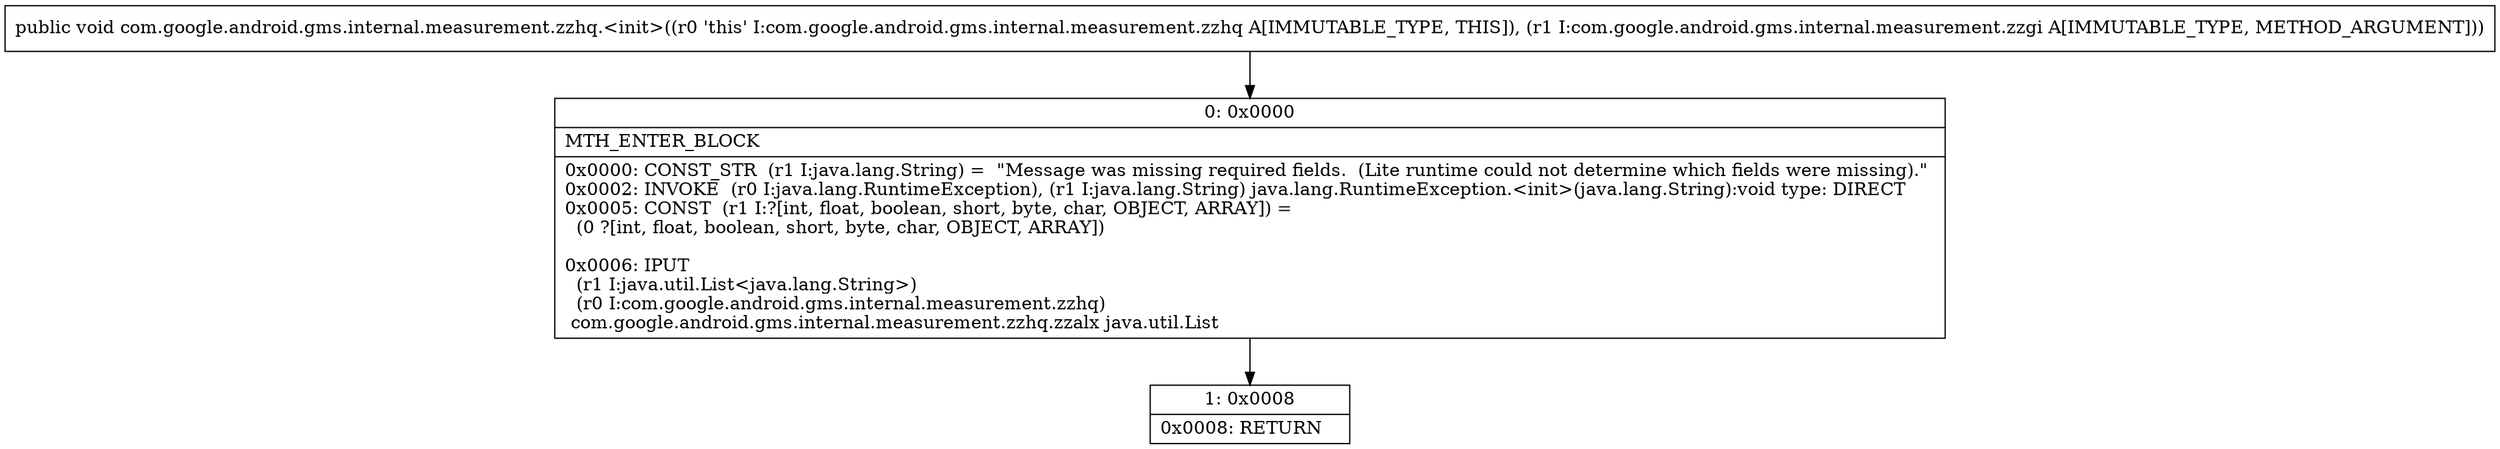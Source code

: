 digraph "CFG forcom.google.android.gms.internal.measurement.zzhq.\<init\>(Lcom\/google\/android\/gms\/internal\/measurement\/zzgi;)V" {
Node_0 [shape=record,label="{0\:\ 0x0000|MTH_ENTER_BLOCK\l|0x0000: CONST_STR  (r1 I:java.lang.String) =  \"Message was missing required fields.  (Lite runtime could not determine which fields were missing).\" \l0x0002: INVOKE  (r0 I:java.lang.RuntimeException), (r1 I:java.lang.String) java.lang.RuntimeException.\<init\>(java.lang.String):void type: DIRECT \l0x0005: CONST  (r1 I:?[int, float, boolean, short, byte, char, OBJECT, ARRAY]) = \l  (0 ?[int, float, boolean, short, byte, char, OBJECT, ARRAY])\l \l0x0006: IPUT  \l  (r1 I:java.util.List\<java.lang.String\>)\l  (r0 I:com.google.android.gms.internal.measurement.zzhq)\l com.google.android.gms.internal.measurement.zzhq.zzalx java.util.List \l}"];
Node_1 [shape=record,label="{1\:\ 0x0008|0x0008: RETURN   \l}"];
MethodNode[shape=record,label="{public void com.google.android.gms.internal.measurement.zzhq.\<init\>((r0 'this' I:com.google.android.gms.internal.measurement.zzhq A[IMMUTABLE_TYPE, THIS]), (r1 I:com.google.android.gms.internal.measurement.zzgi A[IMMUTABLE_TYPE, METHOD_ARGUMENT])) }"];
MethodNode -> Node_0;
Node_0 -> Node_1;
}

